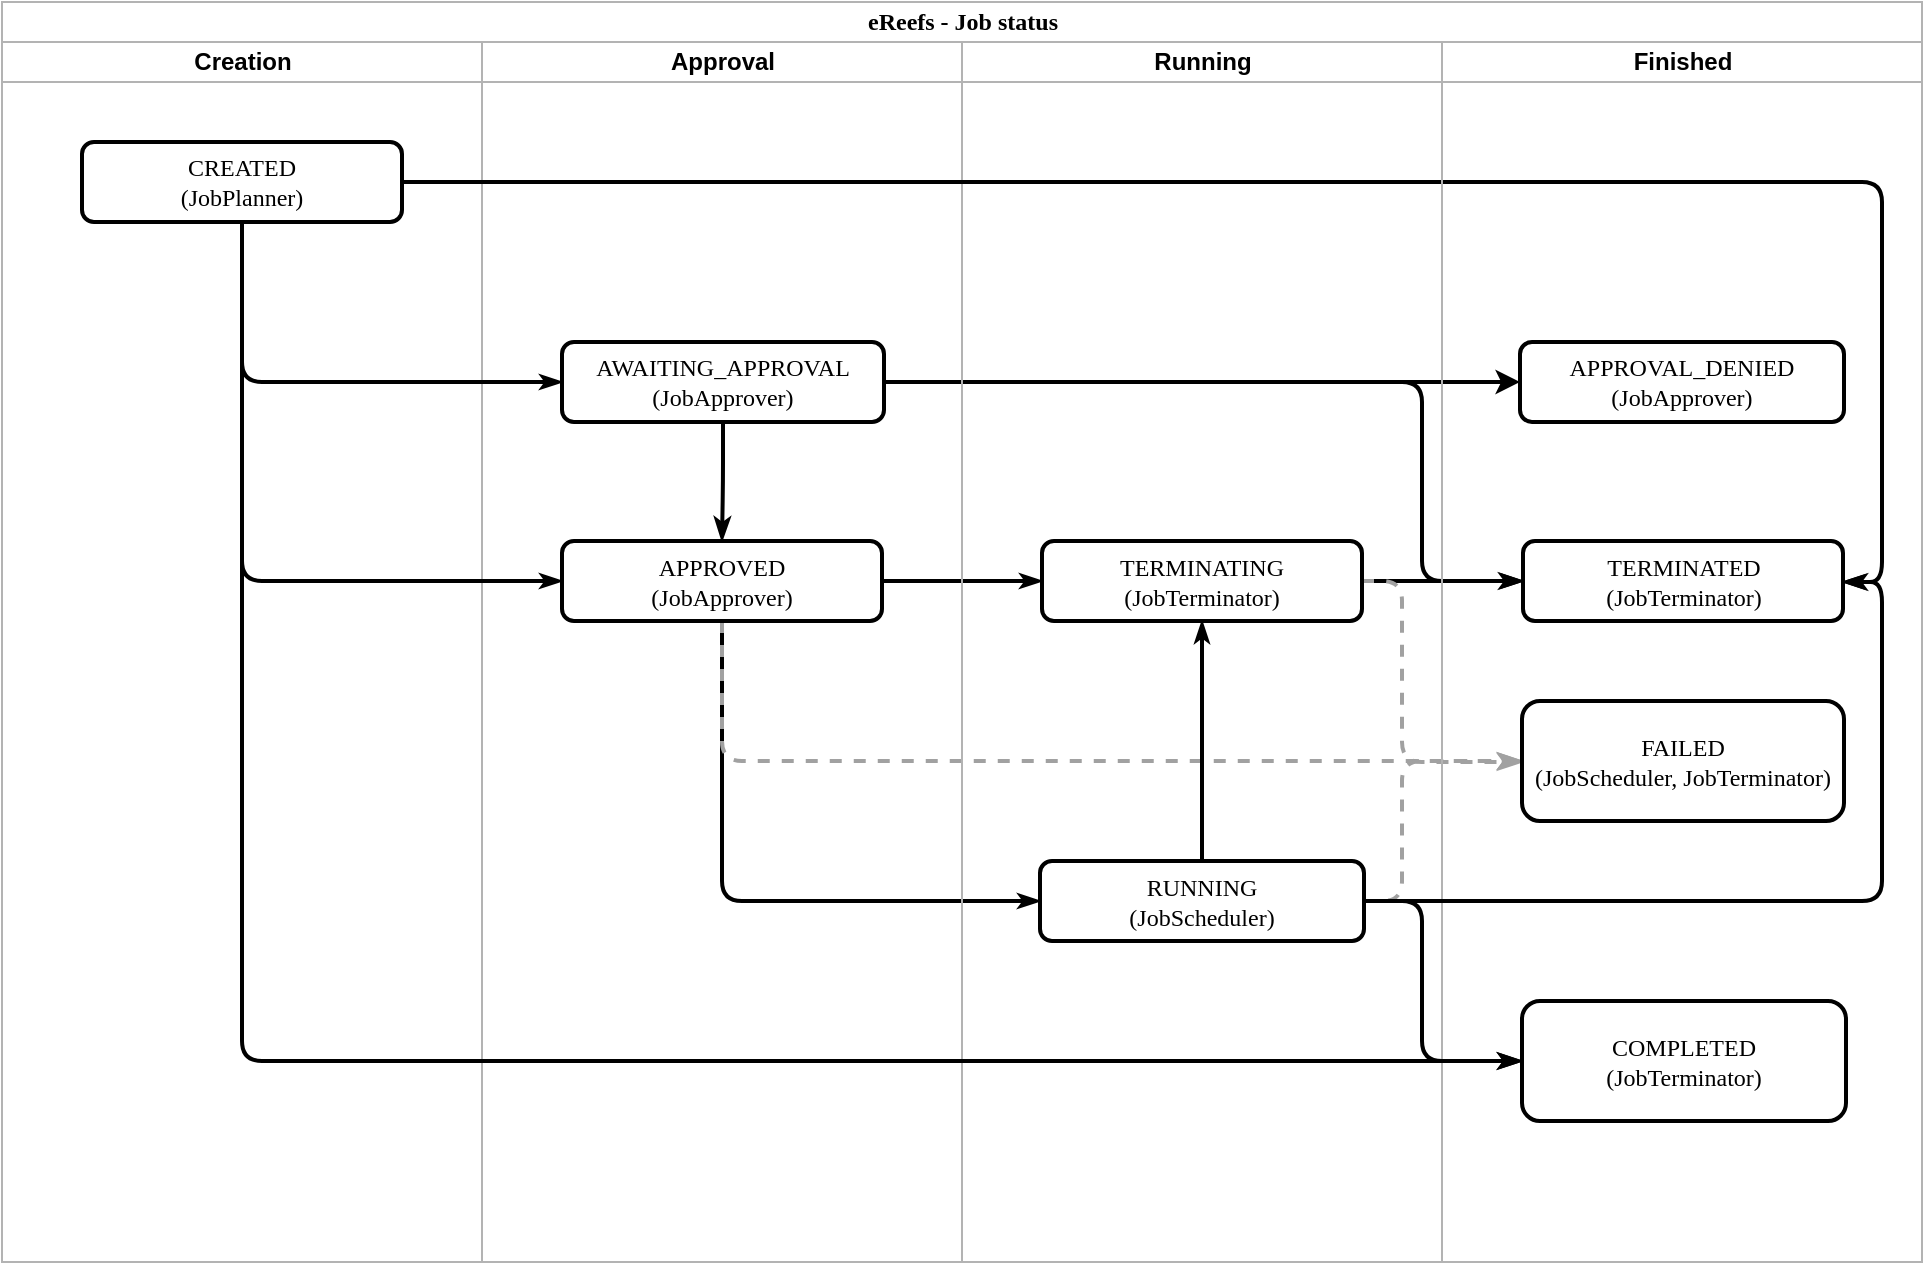 <mxfile pages="1" version="11.2.5" type="device"><diagram name="Page-1" id="74e2e168-ea6b-b213-b513-2b3c1d86103e"><mxGraphModel dx="1541" dy="1056" grid="1" gridSize="10" guides="1" tooltips="1" connect="1" arrows="1" fold="1" page="1" pageScale="1" pageWidth="1100" pageHeight="850" background="#ffffff" math="0" shadow="0"><root><mxCell id="0"/><mxCell id="1" parent="0"/><mxCell id="77e6c97f196da883-1" value="eReefs - Job status" style="swimlane;html=1;childLayout=stackLayout;startSize=20;rounded=0;shadow=0;labelBackgroundColor=none;strokeColor=#B3B3B3;strokeWidth=1;fillColor=#ffffff;fontFamily=Verdana;fontSize=12;fontColor=#000000;align=center;" parent="1" vertex="1"><mxGeometry x="40" y="10" width="960" height="630" as="geometry"/></mxCell><mxCell id="77e6c97f196da883-2" value="Creation" style="swimlane;html=1;startSize=20;fontSize=12;strokeColor=#B3B3B3;" parent="77e6c97f196da883-1" vertex="1"><mxGeometry y="20" width="240" height="610" as="geometry"/></mxCell><mxCell id="77e6c97f196da883-8" value="CREATED&lt;br&gt;(JobPlanner)" style="rounded=1;whiteSpace=wrap;html=1;shadow=0;labelBackgroundColor=none;strokeColor=#000000;strokeWidth=2;fillColor=#ffffff;fontFamily=Verdana;fontSize=12;fontColor=#000000;align=center;fontStyle=0" parent="77e6c97f196da883-2" vertex="1"><mxGeometry x="40" y="50" width="160" height="40" as="geometry"/></mxCell><mxCell id="77e6c97f196da883-28" style="edgeStyle=orthogonalEdgeStyle;rounded=1;html=1;labelBackgroundColor=none;startArrow=none;startFill=0;startSize=5;endArrow=classicThin;endFill=1;endSize=5;jettySize=auto;orthogonalLoop=1;strokeColor=#000000;strokeWidth=1;fontFamily=Verdana;fontSize=8;fontColor=#000000;" parent="77e6c97f196da883-1" edge="1"><mxGeometry relative="1" as="geometry"><mxPoint x="120" y="205" as="sourcePoint"/></mxGeometry></mxCell><mxCell id="77e6c97f196da883-31" style="edgeStyle=orthogonalEdgeStyle;rounded=1;html=1;labelBackgroundColor=none;startArrow=none;startFill=0;startSize=5;endArrow=classicThin;endFill=1;endSize=5;jettySize=auto;orthogonalLoop=1;strokeColor=#000000;strokeWidth=1;fontFamily=Verdana;fontSize=8;fontColor=#000000;" parent="77e6c97f196da883-1" edge="1"><mxGeometry relative="1" as="geometry"><mxPoint x="70" y="235" as="targetPoint"/></mxGeometry></mxCell><mxCell id="77e6c97f196da883-32" style="edgeStyle=orthogonalEdgeStyle;rounded=1;html=1;labelBackgroundColor=none;startArrow=none;startFill=0;startSize=5;endArrow=classicThin;endFill=1;endSize=5;jettySize=auto;orthogonalLoop=1;strokeColor=#000000;strokeWidth=1;fontFamily=Verdana;fontSize=8;fontColor=#000000;" parent="77e6c97f196da883-1" edge="1"><mxGeometry relative="1" as="geometry"><Array as="points"><mxPoint x="20" y="690"/><mxPoint x="20" y="370"/><mxPoint x="70" y="370"/></Array><mxPoint x="70" y="235" as="targetPoint"/></mxGeometry></mxCell><mxCell id="107ba76e4e335f99-5" style="edgeStyle=orthogonalEdgeStyle;rounded=1;html=1;labelBackgroundColor=none;startArrow=none;startFill=0;startSize=5;endArrow=classicThin;endFill=1;endSize=5;jettySize=auto;orthogonalLoop=1;strokeColor=#000000;strokeWidth=1;fontFamily=Verdana;fontSize=8;fontColor=#000000;" parent="77e6c97f196da883-1" edge="1"><mxGeometry relative="1" as="geometry"><Array as="points"><mxPoint x="80" y="650"/><mxPoint x="490" y="650"/><mxPoint x="490" y="610"/></Array><mxPoint x="80" y="640" as="sourcePoint"/></mxGeometry></mxCell><mxCell id="107ba76e4e335f99-6" style="edgeStyle=orthogonalEdgeStyle;rounded=1;html=1;labelBackgroundColor=none;startArrow=none;startFill=0;startSize=5;endArrow=classicThin;endFill=1;endSize=5;jettySize=auto;orthogonalLoop=1;strokeColor=#000000;strokeWidth=1;fontFamily=Verdana;fontSize=8;fontColor=#000000;" parent="77e6c97f196da883-1" edge="1"><mxGeometry relative="1" as="geometry"><mxPoint x="600" y="610" as="sourcePoint"/></mxGeometry></mxCell><mxCell id="8aCz48Hem7LdCuKCrwTs-17" value="" style="edgeStyle=orthogonalEdgeStyle;rounded=1;orthogonalLoop=1;jettySize=auto;html=1;fontSize=12;entryX=0;entryY=0.5;entryDx=0;entryDy=0;strokeWidth=2;endArrow=classicThin;endFill=1;strokeColor=#A1A1A1;dashed=1;" parent="77e6c97f196da883-1" source="8aCz48Hem7LdCuKCrwTs-14" target="8aCz48Hem7LdCuKCrwTs-16" edge="1"><mxGeometry relative="1" as="geometry"><mxPoint x="871" y="131.5" as="sourcePoint"/><mxPoint x="871" y="289.5" as="targetPoint"/><Array as="points"><mxPoint x="700" y="450"/><mxPoint x="700" y="380"/></Array></mxGeometry></mxCell><mxCell id="8aCz48Hem7LdCuKCrwTs-13" style="edgeStyle=orthogonalEdgeStyle;rounded=1;html=1;labelBackgroundColor=none;startArrow=none;startFill=0;startSize=5;endArrow=classicThin;endFill=1;endSize=5;jettySize=auto;orthogonalLoop=1;strokeColor=#000000;strokeWidth=2;fontFamily=Verdana;fontSize=8;fontColor=#000000;entryX=0;entryY=0.5;entryDx=0;entryDy=0;exitX=1;exitY=0.5;exitDx=0;exitDy=0;" parent="77e6c97f196da883-1" source="8aCz48Hem7LdCuKCrwTs-2" target="8aCz48Hem7LdCuKCrwTs-5" edge="1"><mxGeometry relative="1" as="geometry"><mxPoint x="446" y="229.5" as="sourcePoint"/><mxPoint x="790" y="229.5" as="targetPoint"/><Array as="points"><mxPoint x="450" y="289.5"/><mxPoint x="450" y="289.5"/></Array></mxGeometry></mxCell><mxCell id="8aCz48Hem7LdCuKCrwTs-15" style="edgeStyle=orthogonalEdgeStyle;rounded=1;html=1;labelBackgroundColor=none;startArrow=none;startFill=0;startSize=5;endArrow=classicThin;endFill=1;endSize=5;jettySize=auto;orthogonalLoop=1;strokeColor=#000000;strokeWidth=2;fontFamily=Verdana;fontSize=8;fontColor=#000000;entryX=0;entryY=0.5;entryDx=0;entryDy=0;exitX=0.5;exitY=1;exitDx=0;exitDy=0;" parent="77e6c97f196da883-1" source="8aCz48Hem7LdCuKCrwTs-2" target="8aCz48Hem7LdCuKCrwTs-14" edge="1"><mxGeometry relative="1" as="geometry"><mxPoint x="446" y="332.5" as="sourcePoint"/><mxPoint x="790" y="229.5" as="targetPoint"/><Array as="points"><mxPoint x="360" y="449.5"/></Array></mxGeometry></mxCell><mxCell id="8aCz48Hem7LdCuKCrwTs-8" value="" style="edgeStyle=orthogonalEdgeStyle;rounded=1;orthogonalLoop=1;jettySize=auto;html=1;fontSize=12;strokeWidth=2;endArrow=classicThin;endFill=1;exitX=1;exitY=0.5;exitDx=0;exitDy=0;entryX=0;entryY=0.5;entryDx=0;entryDy=0;" parent="77e6c97f196da883-1" source="8aCz48Hem7LdCuKCrwTs-5" target="8aCz48Hem7LdCuKCrwTs-7" edge="1"><mxGeometry relative="1" as="geometry"><Array as="points"><mxPoint x="730" y="289.5"/><mxPoint x="730" y="289.5"/></Array></mxGeometry></mxCell><mxCell id="5r5VCVpl_XvX5NaejUvU-1" value="" style="edgeStyle=orthogonalEdgeStyle;rounded=1;orthogonalLoop=1;jettySize=auto;html=1;fontSize=12;strokeWidth=2;endArrow=classicThin;endFill=1;strokeColor=#A1A1A1;dashed=1;" parent="77e6c97f196da883-1" source="8aCz48Hem7LdCuKCrwTs-2" target="8aCz48Hem7LdCuKCrwTs-16" edge="1"><mxGeometry relative="1" as="geometry"><mxPoint x="691.167" y="419.167" as="sourcePoint"/><mxPoint x="770.333" y="419.167" as="targetPoint"/><Array as="points"><mxPoint x="360" y="379.5"/></Array></mxGeometry></mxCell><mxCell id="5r5VCVpl_XvX5NaejUvU-2" value="" style="edgeStyle=orthogonalEdgeStyle;rounded=1;orthogonalLoop=1;jettySize=auto;html=1;fontSize=12;strokeWidth=2;endArrow=classicThin;endFill=1;strokeColor=#A1A1A1;dashed=1;" parent="77e6c97f196da883-1" source="8aCz48Hem7LdCuKCrwTs-5" target="8aCz48Hem7LdCuKCrwTs-16" edge="1"><mxGeometry relative="1" as="geometry"><mxPoint x="370.333" y="319.5" as="sourcePoint"/><mxPoint x="850.333" y="389.5" as="targetPoint"/><Array as="points"><mxPoint x="700" y="290"/><mxPoint x="700" y="380"/></Array></mxGeometry></mxCell><mxCell id="77e6c97f196da883-3" value="Approval" style="swimlane;html=1;startSize=20;strokeColor=#B3B3B3;" parent="77e6c97f196da883-1" vertex="1"><mxGeometry x="240" y="20" width="240" height="610" as="geometry"/></mxCell><mxCell id="8aCz48Hem7LdCuKCrwTs-1" value="AWAITING_APPROVAL&lt;br&gt;(JobApprover)" style="rounded=1;whiteSpace=wrap;html=1;shadow=0;labelBackgroundColor=none;strokeColor=#000000;strokeWidth=2;fillColor=#ffffff;fontFamily=Verdana;fontSize=12;fontColor=#000000;align=center;fontStyle=0" parent="77e6c97f196da883-3" vertex="1"><mxGeometry x="40" y="150" width="161" height="40" as="geometry"/></mxCell><mxCell id="8aCz48Hem7LdCuKCrwTs-2" value="APPROVED&lt;br&gt;(JobApprover)" style="rounded=1;whiteSpace=wrap;html=1;shadow=0;labelBackgroundColor=none;strokeColor=#000000;strokeWidth=2;fillColor=#ffffff;fontFamily=Verdana;fontSize=12;fontColor=#000000;align=center;fontStyle=0" parent="77e6c97f196da883-3" vertex="1"><mxGeometry x="40" y="249.5" width="160" height="40" as="geometry"/></mxCell><mxCell id="8aCz48Hem7LdCuKCrwTs-4" value="" style="edgeStyle=orthogonalEdgeStyle;rounded=1;orthogonalLoop=1;jettySize=auto;html=1;fontSize=12;entryX=0.5;entryY=0;entryDx=0;entryDy=0;strokeWidth=2;endArrow=classicThin;endFill=1;" parent="77e6c97f196da883-3" source="8aCz48Hem7LdCuKCrwTs-1" target="8aCz48Hem7LdCuKCrwTs-2" edge="1"><mxGeometry relative="1" as="geometry"/></mxCell><mxCell id="8aCz48Hem7LdCuKCrwTs-9" style="edgeStyle=orthogonalEdgeStyle;rounded=1;html=1;labelBackgroundColor=none;startArrow=none;startFill=0;startSize=5;endArrow=classicThin;endFill=1;endSize=5;jettySize=auto;orthogonalLoop=1;strokeColor=#000000;strokeWidth=2;fontFamily=Verdana;fontSize=8;fontColor=#000000;entryX=0;entryY=0.5;entryDx=0;entryDy=0;exitX=1;exitY=0.5;exitDx=0;exitDy=0;" parent="77e6c97f196da883-1" source="8aCz48Hem7LdCuKCrwTs-1" target="8aCz48Hem7LdCuKCrwTs-7" edge="1"><mxGeometry relative="1" as="geometry"><mxPoint x="211" y="80" as="sourcePoint"/><mxPoint x="284" y="286" as="targetPoint"/><Array as="points"><mxPoint x="710" y="190"/><mxPoint x="710" y="290"/></Array></mxGeometry></mxCell><mxCell id="8aCz48Hem7LdCuKCrwTs-12" value="" style="edgeStyle=orthogonalEdgeStyle;rounded=0;orthogonalLoop=1;jettySize=auto;html=1;fontSize=12;strokeWidth=2;" parent="77e6c97f196da883-1" source="8aCz48Hem7LdCuKCrwTs-1" target="8aCz48Hem7LdCuKCrwTs-11" edge="1"><mxGeometry relative="1" as="geometry"/></mxCell><mxCell id="77e6c97f196da883-4" value="Running" style="swimlane;html=1;startSize=20;strokeColor=#B3B3B3;" parent="77e6c97f196da883-1" vertex="1"><mxGeometry x="480" y="20" width="240" height="610" as="geometry"/></mxCell><mxCell id="8aCz48Hem7LdCuKCrwTs-14" value="RUNNING&lt;br&gt;(JobScheduler)" style="rounded=1;whiteSpace=wrap;html=1;shadow=0;labelBackgroundColor=none;strokeColor=#000000;strokeWidth=2;fillColor=#ffffff;fontFamily=Verdana;fontSize=12;fontColor=#000000;align=center;fontStyle=0" parent="77e6c97f196da883-4" vertex="1"><mxGeometry x="39" y="409.5" width="162" height="40" as="geometry"/></mxCell><mxCell id="8aCz48Hem7LdCuKCrwTs-5" value="TERMINATING&lt;br&gt;(JobTerminator)" style="rounded=1;whiteSpace=wrap;html=1;shadow=0;labelBackgroundColor=none;strokeColor=#000000;strokeWidth=2;fillColor=#ffffff;fontFamily=Verdana;fontSize=12;fontColor=#000000;align=center;fontStyle=0" parent="77e6c97f196da883-4" vertex="1"><mxGeometry x="40" y="249.5" width="160" height="40" as="geometry"/></mxCell><mxCell id="8aCz48Hem7LdCuKCrwTs-18" style="edgeStyle=orthogonalEdgeStyle;rounded=1;html=1;labelBackgroundColor=none;startArrow=none;startFill=0;startSize=5;endArrow=classicThin;endFill=1;endSize=5;jettySize=auto;orthogonalLoop=1;strokeColor=#000000;strokeWidth=2;fontFamily=Verdana;fontSize=8;fontColor=#000000;entryX=0.5;entryY=1;entryDx=0;entryDy=0;exitX=0.5;exitY=0;exitDx=0;exitDy=0;" parent="77e6c97f196da883-4" source="8aCz48Hem7LdCuKCrwTs-14" target="8aCz48Hem7LdCuKCrwTs-5" edge="1"><mxGeometry relative="1" as="geometry"><mxPoint x="-44" y="312.5" as="sourcePoint"/><mxPoint x="300" y="209.5" as="targetPoint"/><Array as="points"/></mxGeometry></mxCell><mxCell id="77e6c97f196da883-26" style="edgeStyle=orthogonalEdgeStyle;rounded=1;html=1;labelBackgroundColor=none;startArrow=none;startFill=0;startSize=5;endArrow=classicThin;endFill=1;endSize=5;jettySize=auto;orthogonalLoop=1;strokeColor=#000000;strokeWidth=2;fontFamily=Verdana;fontSize=8;fontColor=#000000;entryX=0;entryY=0.5;entryDx=0;entryDy=0;" parent="77e6c97f196da883-1" source="77e6c97f196da883-8" target="8aCz48Hem7LdCuKCrwTs-1" edge="1"><mxGeometry relative="1" as="geometry"><mxPoint x="270" y="110" as="targetPoint"/><Array as="points"><mxPoint x="120" y="190"/></Array></mxGeometry></mxCell><mxCell id="8aCz48Hem7LdCuKCrwTs-3" style="edgeStyle=orthogonalEdgeStyle;rounded=1;html=1;labelBackgroundColor=none;startArrow=none;startFill=0;startSize=5;endArrow=classicThin;endFill=1;endSize=5;jettySize=auto;orthogonalLoop=1;strokeColor=#000000;strokeWidth=2;fontFamily=Verdana;fontSize=8;fontColor=#000000;entryX=0;entryY=0.5;entryDx=0;entryDy=0;" parent="77e6c97f196da883-1" source="77e6c97f196da883-8" target="8aCz48Hem7LdCuKCrwTs-2" edge="1"><mxGeometry relative="1" as="geometry"><mxPoint x="211" y="100" as="sourcePoint"/><mxPoint x="284" y="100" as="targetPoint"/><Array as="points"><mxPoint x="120" y="290"/></Array></mxGeometry></mxCell><mxCell id="8aCz48Hem7LdCuKCrwTs-10" style="edgeStyle=orthogonalEdgeStyle;rounded=1;html=1;labelBackgroundColor=none;startArrow=none;startFill=0;startSize=5;endArrow=classicThin;endFill=1;endSize=5;jettySize=auto;orthogonalLoop=1;strokeColor=#000000;strokeWidth=2;fontFamily=Verdana;fontSize=8;fontColor=#000000;exitX=1;exitY=0.5;exitDx=0;exitDy=0;" parent="77e6c97f196da883-1" source="77e6c97f196da883-8" target="8aCz48Hem7LdCuKCrwTs-7" edge="1"><mxGeometry relative="1" as="geometry"><mxPoint x="446" y="203" as="sourcePoint"/><mxPoint x="460" y="90" as="targetPoint"/><Array as="points"><mxPoint x="940" y="90"/><mxPoint x="940" y="290"/></Array></mxGeometry></mxCell><mxCell id="77e6c97f196da883-5" value="Finished" style="swimlane;html=1;startSize=20;strokeColor=#B3B3B3;" parent="77e6c97f196da883-1" vertex="1"><mxGeometry x="720" y="20" width="240" height="610" as="geometry"/></mxCell><mxCell id="77e6c97f196da883-34" style="edgeStyle=orthogonalEdgeStyle;rounded=1;html=1;labelBackgroundColor=none;startArrow=none;startFill=0;startSize=5;endArrow=classicThin;endFill=1;endSize=5;jettySize=auto;orthogonalLoop=1;strokeColor=#000000;strokeWidth=1;fontFamily=Verdana;fontSize=8;fontColor=#000000;" parent="77e6c97f196da883-5" edge="1"><mxGeometry relative="1" as="geometry"><mxPoint x="80" y="320" as="targetPoint"/></mxGeometry></mxCell><mxCell id="77e6c97f196da883-35" style="edgeStyle=orthogonalEdgeStyle;rounded=1;html=1;labelBackgroundColor=none;startArrow=none;startFill=0;startSize=5;endArrow=classicThin;endFill=1;endSize=5;jettySize=auto;orthogonalLoop=1;strokeColor=#000000;strokeWidth=1;fontFamily=Verdana;fontSize=8;fontColor=#000000;" parent="77e6c97f196da883-5" edge="1"><mxGeometry relative="1" as="geometry"><mxPoint x="80" y="400" as="targetPoint"/></mxGeometry></mxCell><mxCell id="77e6c97f196da883-36" style="edgeStyle=orthogonalEdgeStyle;rounded=1;html=1;labelBackgroundColor=none;startArrow=none;startFill=0;startSize=5;endArrow=classicThin;endFill=1;endSize=5;jettySize=auto;orthogonalLoop=1;strokeColor=#000000;strokeWidth=1;fontFamily=Verdana;fontSize=8;fontColor=#000000;" parent="77e6c97f196da883-5" edge="1"><mxGeometry relative="1" as="geometry"><mxPoint x="80" y="620" as="sourcePoint"/></mxGeometry></mxCell><mxCell id="8aCz48Hem7LdCuKCrwTs-7" value="TERMINATED&lt;br&gt;(JobTerminator)" style="rounded=1;whiteSpace=wrap;html=1;shadow=0;labelBackgroundColor=none;strokeColor=#000000;strokeWidth=2;fillColor=#ffffff;fontFamily=Verdana;fontSize=12;fontColor=#000000;align=center;fontStyle=0" parent="77e6c97f196da883-5" vertex="1"><mxGeometry x="40.5" y="249.5" width="160" height="40" as="geometry"/></mxCell><mxCell id="8aCz48Hem7LdCuKCrwTs-16" value="FAILED&lt;br&gt;(JobScheduler, JobTerminator)" style="rounded=1;whiteSpace=wrap;html=1;shadow=0;labelBackgroundColor=none;strokeColor=#000000;strokeWidth=2;fillColor=#ffffff;fontFamily=Verdana;fontSize=12;fontColor=#000000;align=center;fontStyle=0" parent="77e6c97f196da883-5" vertex="1"><mxGeometry x="40" y="329.5" width="161" height="60" as="geometry"/></mxCell><mxCell id="8aCz48Hem7LdCuKCrwTs-11" value="APPROVAL_DENIED&lt;br&gt;(JobApprover)" style="rounded=1;whiteSpace=wrap;html=1;shadow=0;labelBackgroundColor=none;strokeWidth=2;fontFamily=Verdana;fontSize=12;align=center;fontStyle=0;perimeterSpacing=0;" parent="77e6c97f196da883-5" vertex="1"><mxGeometry x="39" y="150" width="162" height="40" as="geometry"/></mxCell><mxCell id="pslJt9fYOUre_9rAi5Ld-1" value="" style="edgeStyle=orthogonalEdgeStyle;rounded=1;orthogonalLoop=1;jettySize=auto;html=1;fontSize=12;strokeWidth=2;endArrow=classicThin;endFill=1;" edge="1" parent="77e6c97f196da883-1" source="8aCz48Hem7LdCuKCrwTs-14" target="8aCz48Hem7LdCuKCrwTs-7"><mxGeometry relative="1" as="geometry"><mxPoint x="691" y="460" as="sourcePoint"/><mxPoint x="770" y="540" as="targetPoint"/><Array as="points"><mxPoint x="940" y="450"/><mxPoint x="940" y="290"/></Array></mxGeometry></mxCell><mxCell id="8aCz48Hem7LdCuKCrwTs-19" value="COMPLETED&lt;br&gt;(JobTerminator)" style="rounded=1;whiteSpace=wrap;html=1;shadow=0;labelBackgroundColor=none;strokeColor=#000000;strokeWidth=2;fillColor=#ffffff;fontFamily=Verdana;fontSize=12;fontColor=#000000;align=center;fontStyle=0" parent="1" vertex="1"><mxGeometry x="800" y="509.5" width="162" height="60" as="geometry"/></mxCell><mxCell id="8aCz48Hem7LdCuKCrwTs-20" value="" style="edgeStyle=orthogonalEdgeStyle;rounded=1;orthogonalLoop=1;jettySize=auto;html=1;fontSize=12;exitX=1;exitY=0.5;exitDx=0;exitDy=0;entryX=0;entryY=0.5;entryDx=0;entryDy=0;strokeWidth=2;endArrow=classicThin;endFill=1;" parent="1" source="8aCz48Hem7LdCuKCrwTs-14" target="8aCz48Hem7LdCuKCrwTs-19" edge="1"><mxGeometry relative="1" as="geometry"><mxPoint x="690" y="419.5" as="sourcePoint"/><mxPoint x="690" y="334.5" as="targetPoint"/><Array as="points"><mxPoint x="750" y="459.5"/><mxPoint x="750" y="539.5"/></Array></mxGeometry></mxCell><mxCell id="O3WKutigoZt0-Sz4Plhu-3" value="" style="edgeStyle=orthogonalEdgeStyle;rounded=1;orthogonalLoop=1;jettySize=auto;html=1;fontSize=12;entryX=0;entryY=0.5;entryDx=0;entryDy=0;strokeWidth=2;endArrow=classicThin;endFill=1;" parent="1" source="77e6c97f196da883-8" target="8aCz48Hem7LdCuKCrwTs-19" edge="1"><mxGeometry relative="1" as="geometry"><mxPoint x="771" y="400" as="sourcePoint"/><mxPoint x="850" y="570" as="targetPoint"/><Array as="points"><mxPoint x="160" y="540"/></Array></mxGeometry></mxCell></root></mxGraphModel></diagram></mxfile>